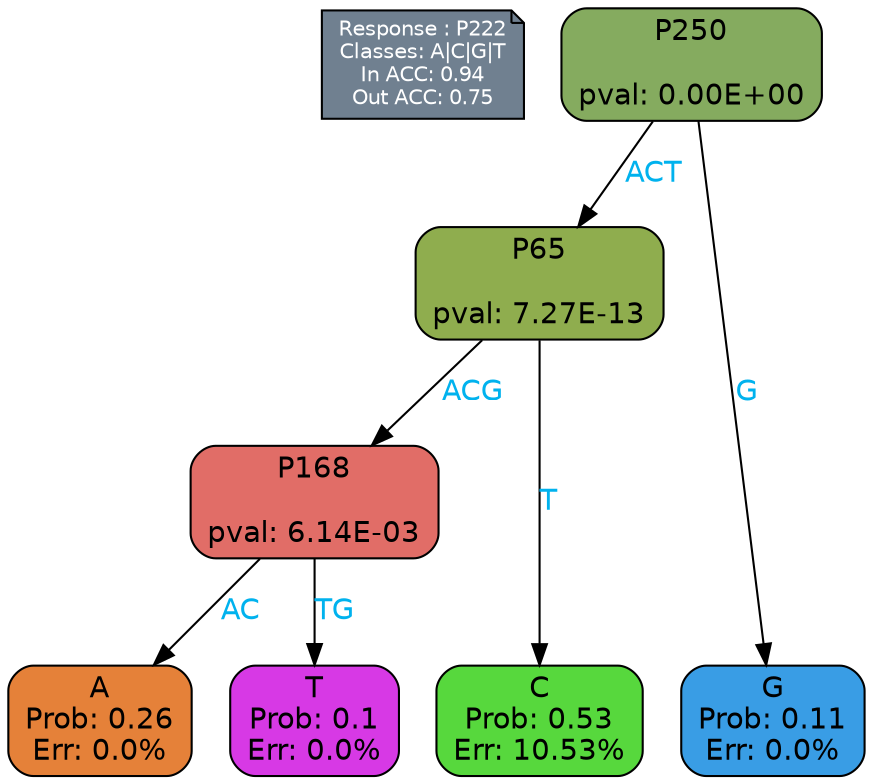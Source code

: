 digraph Tree {
node [shape=box, style="filled, rounded", color="black", fontname=helvetica] ;
graph [ranksep=equally, splines=polylines, bgcolor=transparent, dpi=600] ;
edge [fontname=helvetica] ;
LEGEND [label="Response : P222
Classes: A|C|G|T
In ACC: 0.94
Out ACC: 0.75
",shape=note,align=left,style=filled,fillcolor="slategray",fontcolor="white",fontsize=10];1 [label="P250

pval: 0.00E+00", fillcolor="#85ab5f"] ;
2 [label="P65

pval: 7.27E-13", fillcolor="#8fad4e"] ;
3 [label="P168

pval: 6.14E-03", fillcolor="#e16d67"] ;
4 [label="A
Prob: 0.26
Err: 0.0%", fillcolor="#e58139"] ;
5 [label="T
Prob: 0.1
Err: 0.0%", fillcolor="#d739e5"] ;
6 [label="C
Prob: 0.53
Err: 10.53%", fillcolor="#57d83d"] ;
7 [label="G
Prob: 0.11
Err: 0.0%", fillcolor="#399de5"] ;
1 -> 2 [label="ACT",fontcolor=deepskyblue2] ;
1 -> 7 [label="G",fontcolor=deepskyblue2] ;
2 -> 3 [label="ACG",fontcolor=deepskyblue2] ;
2 -> 6 [label="T",fontcolor=deepskyblue2] ;
3 -> 4 [label="AC",fontcolor=deepskyblue2] ;
3 -> 5 [label="TG",fontcolor=deepskyblue2] ;
{rank = same; 4;5;6;7;}{rank = same; LEGEND;1;}}